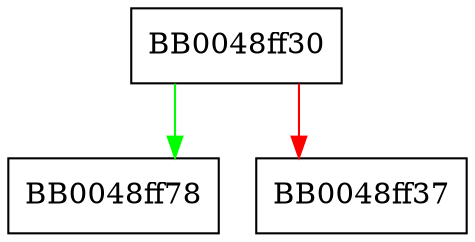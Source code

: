 digraph ssl_free_wbio_buffer {
  node [shape="box"];
  graph [splines=ortho];
  BB0048ff30 -> BB0048ff78 [color="green"];
  BB0048ff30 -> BB0048ff37 [color="red"];
}